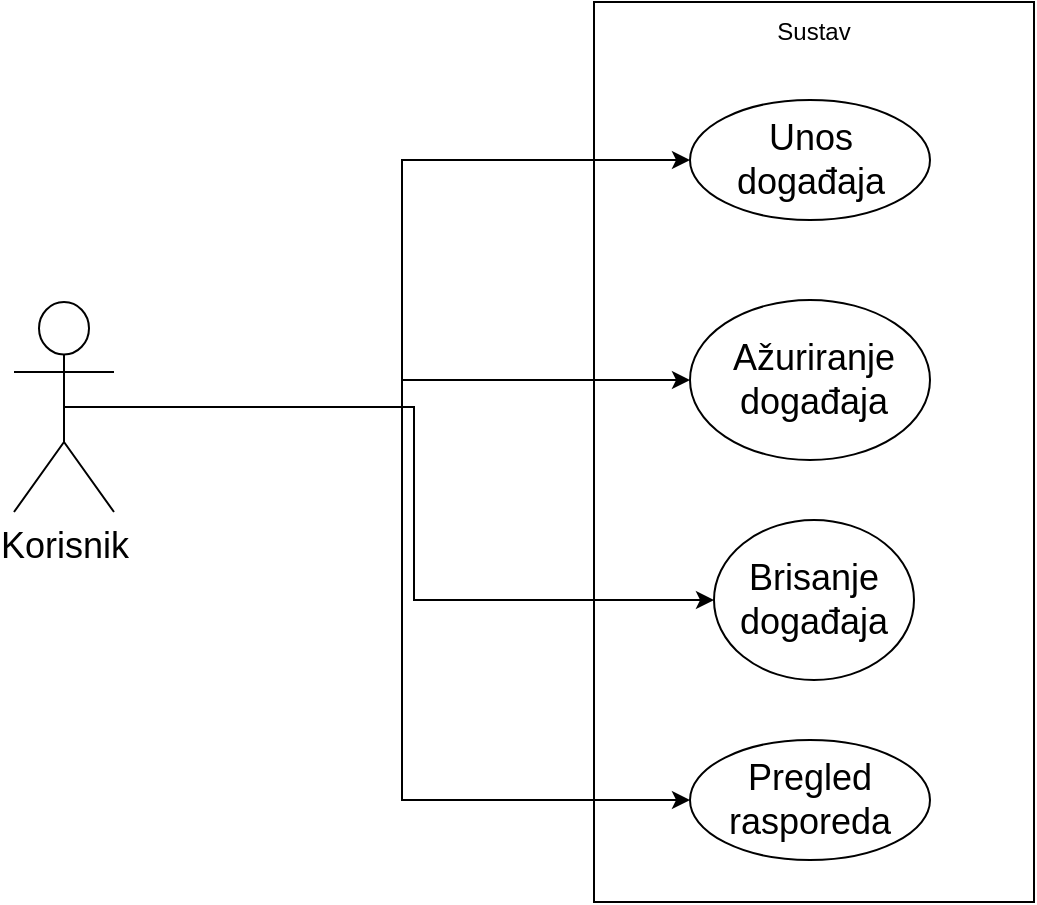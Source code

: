 <mxfile version="21.6.8" type="github">
  <diagram name="Seite-1" id="iEP1QGO_yDu1t5_AjlDD">
    <mxGraphModel dx="880" dy="446" grid="1" gridSize="10" guides="1" tooltips="1" connect="1" arrows="1" fold="1" page="1" pageScale="1" pageWidth="827" pageHeight="1169" math="0" shadow="0">
      <root>
        <mxCell id="0" />
        <mxCell id="1" parent="0" />
        <mxCell id="djvwbA_r1d7vHz5ifuuT-7" value="" style="rounded=0;whiteSpace=wrap;html=1;" vertex="1" parent="1">
          <mxGeometry x="380" y="30" width="220" height="450" as="geometry" />
        </mxCell>
        <mxCell id="djvwbA_r1d7vHz5ifuuT-8" value="" style="ellipse;whiteSpace=wrap;html=1;" vertex="1" parent="1">
          <mxGeometry x="428" y="79" width="120" height="60" as="geometry" />
        </mxCell>
        <mxCell id="djvwbA_r1d7vHz5ifuuT-10" value="" style="ellipse;whiteSpace=wrap;html=1;" vertex="1" parent="1">
          <mxGeometry x="428" y="179" width="120" height="80" as="geometry" />
        </mxCell>
        <mxCell id="djvwbA_r1d7vHz5ifuuT-11" value="" style="ellipse;whiteSpace=wrap;html=1;" vertex="1" parent="1">
          <mxGeometry x="440" y="289" width="100" height="80" as="geometry" />
        </mxCell>
        <mxCell id="djvwbA_r1d7vHz5ifuuT-13" value="Unos događaja" style="text;html=1;strokeColor=none;fillColor=none;align=center;verticalAlign=middle;whiteSpace=wrap;rounded=0;fontSize=18;" vertex="1" parent="1">
          <mxGeometry x="440.5" y="89" width="95" height="40" as="geometry" />
        </mxCell>
        <mxCell id="djvwbA_r1d7vHz5ifuuT-18" value="" style="ellipse;whiteSpace=wrap;html=1;" vertex="1" parent="1">
          <mxGeometry x="428" y="399" width="120" height="60" as="geometry" />
        </mxCell>
        <mxCell id="djvwbA_r1d7vHz5ifuuT-20" value="Pregled rasporeda" style="text;html=1;strokeColor=none;fillColor=none;align=center;verticalAlign=middle;whiteSpace=wrap;rounded=0;fontSize=18;" vertex="1" parent="1">
          <mxGeometry x="458" y="414" width="60" height="30" as="geometry" />
        </mxCell>
        <mxCell id="djvwbA_r1d7vHz5ifuuT-21" value="Ažuriranje događaja" style="text;html=1;strokeColor=none;fillColor=none;align=center;verticalAlign=middle;whiteSpace=wrap;rounded=0;fontSize=18;" vertex="1" parent="1">
          <mxGeometry x="460" y="204" width="60" height="30" as="geometry" />
        </mxCell>
        <mxCell id="djvwbA_r1d7vHz5ifuuT-22" value="Brisanje događaja" style="text;html=1;strokeColor=none;fillColor=none;align=center;verticalAlign=middle;whiteSpace=wrap;rounded=0;fontSize=18;" vertex="1" parent="1">
          <mxGeometry x="460" y="314" width="60" height="30" as="geometry" />
        </mxCell>
        <mxCell id="djvwbA_r1d7vHz5ifuuT-25" style="edgeStyle=orthogonalEdgeStyle;rounded=0;orthogonalLoop=1;jettySize=auto;html=1;exitX=0.5;exitY=0.5;exitDx=0;exitDy=0;exitPerimeter=0;entryX=0;entryY=0.5;entryDx=0;entryDy=0;" edge="1" parent="1" source="djvwbA_r1d7vHz5ifuuT-24" target="djvwbA_r1d7vHz5ifuuT-8">
          <mxGeometry relative="1" as="geometry" />
        </mxCell>
        <mxCell id="djvwbA_r1d7vHz5ifuuT-26" style="edgeStyle=orthogonalEdgeStyle;rounded=0;orthogonalLoop=1;jettySize=auto;html=1;exitX=0.5;exitY=0.5;exitDx=0;exitDy=0;exitPerimeter=0;entryX=0;entryY=0.5;entryDx=0;entryDy=0;" edge="1" parent="1" source="djvwbA_r1d7vHz5ifuuT-24" target="djvwbA_r1d7vHz5ifuuT-10">
          <mxGeometry relative="1" as="geometry" />
        </mxCell>
        <mxCell id="djvwbA_r1d7vHz5ifuuT-27" style="edgeStyle=orthogonalEdgeStyle;rounded=0;orthogonalLoop=1;jettySize=auto;html=1;exitX=0.5;exitY=0.5;exitDx=0;exitDy=0;exitPerimeter=0;entryX=0;entryY=0.5;entryDx=0;entryDy=0;" edge="1" parent="1" source="djvwbA_r1d7vHz5ifuuT-24" target="djvwbA_r1d7vHz5ifuuT-11">
          <mxGeometry relative="1" as="geometry" />
        </mxCell>
        <mxCell id="djvwbA_r1d7vHz5ifuuT-28" style="edgeStyle=orthogonalEdgeStyle;rounded=0;orthogonalLoop=1;jettySize=auto;html=1;exitX=0.5;exitY=0.5;exitDx=0;exitDy=0;exitPerimeter=0;entryX=0;entryY=0.5;entryDx=0;entryDy=0;" edge="1" parent="1" source="djvwbA_r1d7vHz5ifuuT-24" target="djvwbA_r1d7vHz5ifuuT-18">
          <mxGeometry relative="1" as="geometry" />
        </mxCell>
        <mxCell id="djvwbA_r1d7vHz5ifuuT-24" value="Korisnik" style="shape=umlActor;verticalLabelPosition=bottom;verticalAlign=top;html=1;outlineConnect=0;fontSize=18;" vertex="1" parent="1">
          <mxGeometry x="90" y="180" width="50" height="105" as="geometry" />
        </mxCell>
        <mxCell id="djvwbA_r1d7vHz5ifuuT-29" value="Sustav" style="text;html=1;strokeColor=none;fillColor=none;align=center;verticalAlign=middle;whiteSpace=wrap;rounded=0;" vertex="1" parent="1">
          <mxGeometry x="460" y="30" width="60" height="30" as="geometry" />
        </mxCell>
      </root>
    </mxGraphModel>
  </diagram>
</mxfile>
